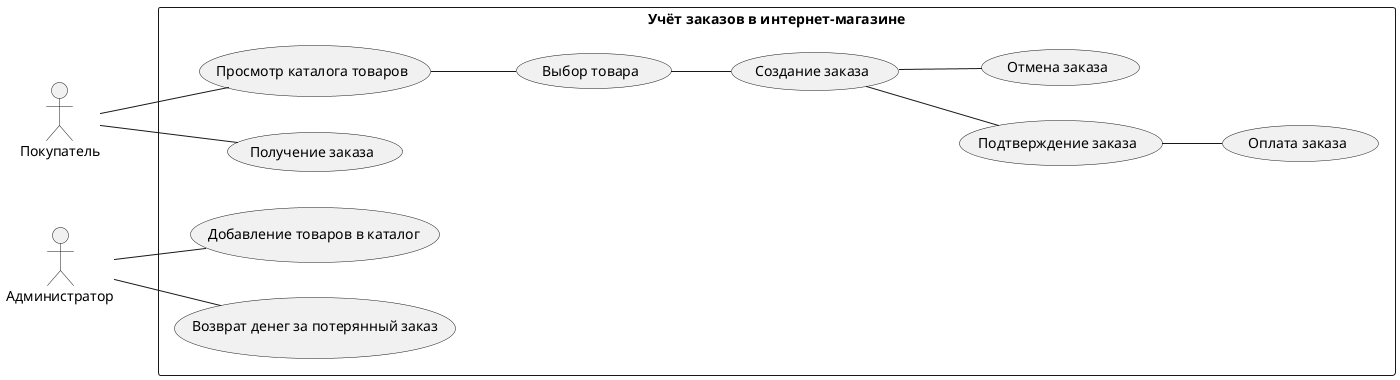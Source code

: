 @startuml
left to right direction
skinparam packageStyle rectangle

actor Покупатель
actor Администратор

package "Учёт заказов в интернет-магазине" {
  usecase "Просмотр каталога товаров" as U1
  usecase "Выбор товара" as U2
  usecase "Создание заказа" as U3
  usecase "Подтверждение заказа" as U4
  usecase "Отмена заказа" as U5
  usecase "Получение заказа" as U6
  usecase "Оплата заказа" as U8

  usecase "Добавление товаров в каталог" as U7
  usecase "Возврат денег за потерянный заказ" as U10
}

Покупатель -- U1
Покупатель -- U6


Администратор -- U7
Администратор -- U10

U1 -- U2
U2 -- U3
U3 -- U4
U3 -- U5
U4 -- U8

@enduml